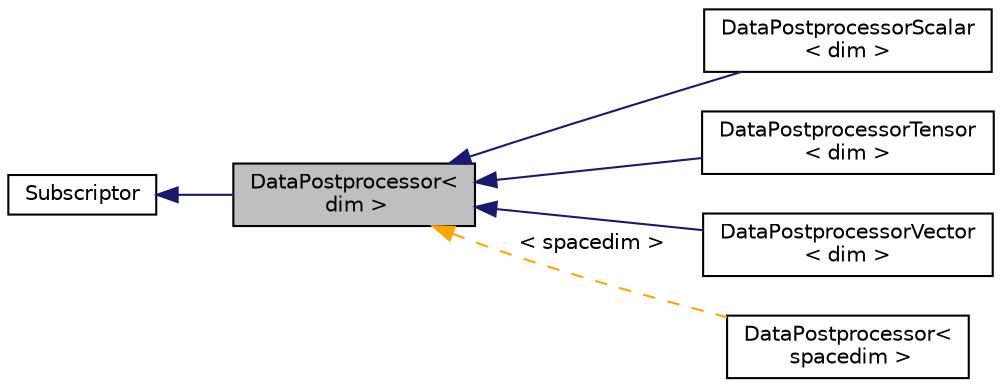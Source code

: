 digraph "DataPostprocessor&lt; dim &gt;"
{
 // LATEX_PDF_SIZE
  edge [fontname="Helvetica",fontsize="10",labelfontname="Helvetica",labelfontsize="10"];
  node [fontname="Helvetica",fontsize="10",shape=record];
  rankdir="LR";
  Node1 [label="DataPostprocessor\<\l dim \>",height=0.2,width=0.4,color="black", fillcolor="grey75", style="filled", fontcolor="black",tooltip=" "];
  Node2 -> Node1 [dir="back",color="midnightblue",fontsize="10",style="solid",fontname="Helvetica"];
  Node2 [label="Subscriptor",height=0.2,width=0.4,color="black", fillcolor="white", style="filled",URL="$classSubscriptor.html",tooltip=" "];
  Node1 -> Node3 [dir="back",color="midnightblue",fontsize="10",style="solid",fontname="Helvetica"];
  Node3 [label="DataPostprocessorScalar\l\< dim \>",height=0.2,width=0.4,color="black", fillcolor="white", style="filled",URL="$classDataPostprocessorScalar.html",tooltip=" "];
  Node1 -> Node4 [dir="back",color="midnightblue",fontsize="10",style="solid",fontname="Helvetica"];
  Node4 [label="DataPostprocessorTensor\l\< dim \>",height=0.2,width=0.4,color="black", fillcolor="white", style="filled",URL="$classDataPostprocessorTensor.html",tooltip=" "];
  Node1 -> Node5 [dir="back",color="midnightblue",fontsize="10",style="solid",fontname="Helvetica"];
  Node5 [label="DataPostprocessorVector\l\< dim \>",height=0.2,width=0.4,color="black", fillcolor="white", style="filled",URL="$classDataPostprocessorVector.html",tooltip=" "];
  Node1 -> Node6 [dir="back",color="orange",fontsize="10",style="dashed",label=" \< spacedim \>" ,fontname="Helvetica"];
  Node6 [label="DataPostprocessor\<\l spacedim \>",height=0.2,width=0.4,color="black", fillcolor="white", style="filled",URL="$classDataPostprocessor.html",tooltip=" "];
}
